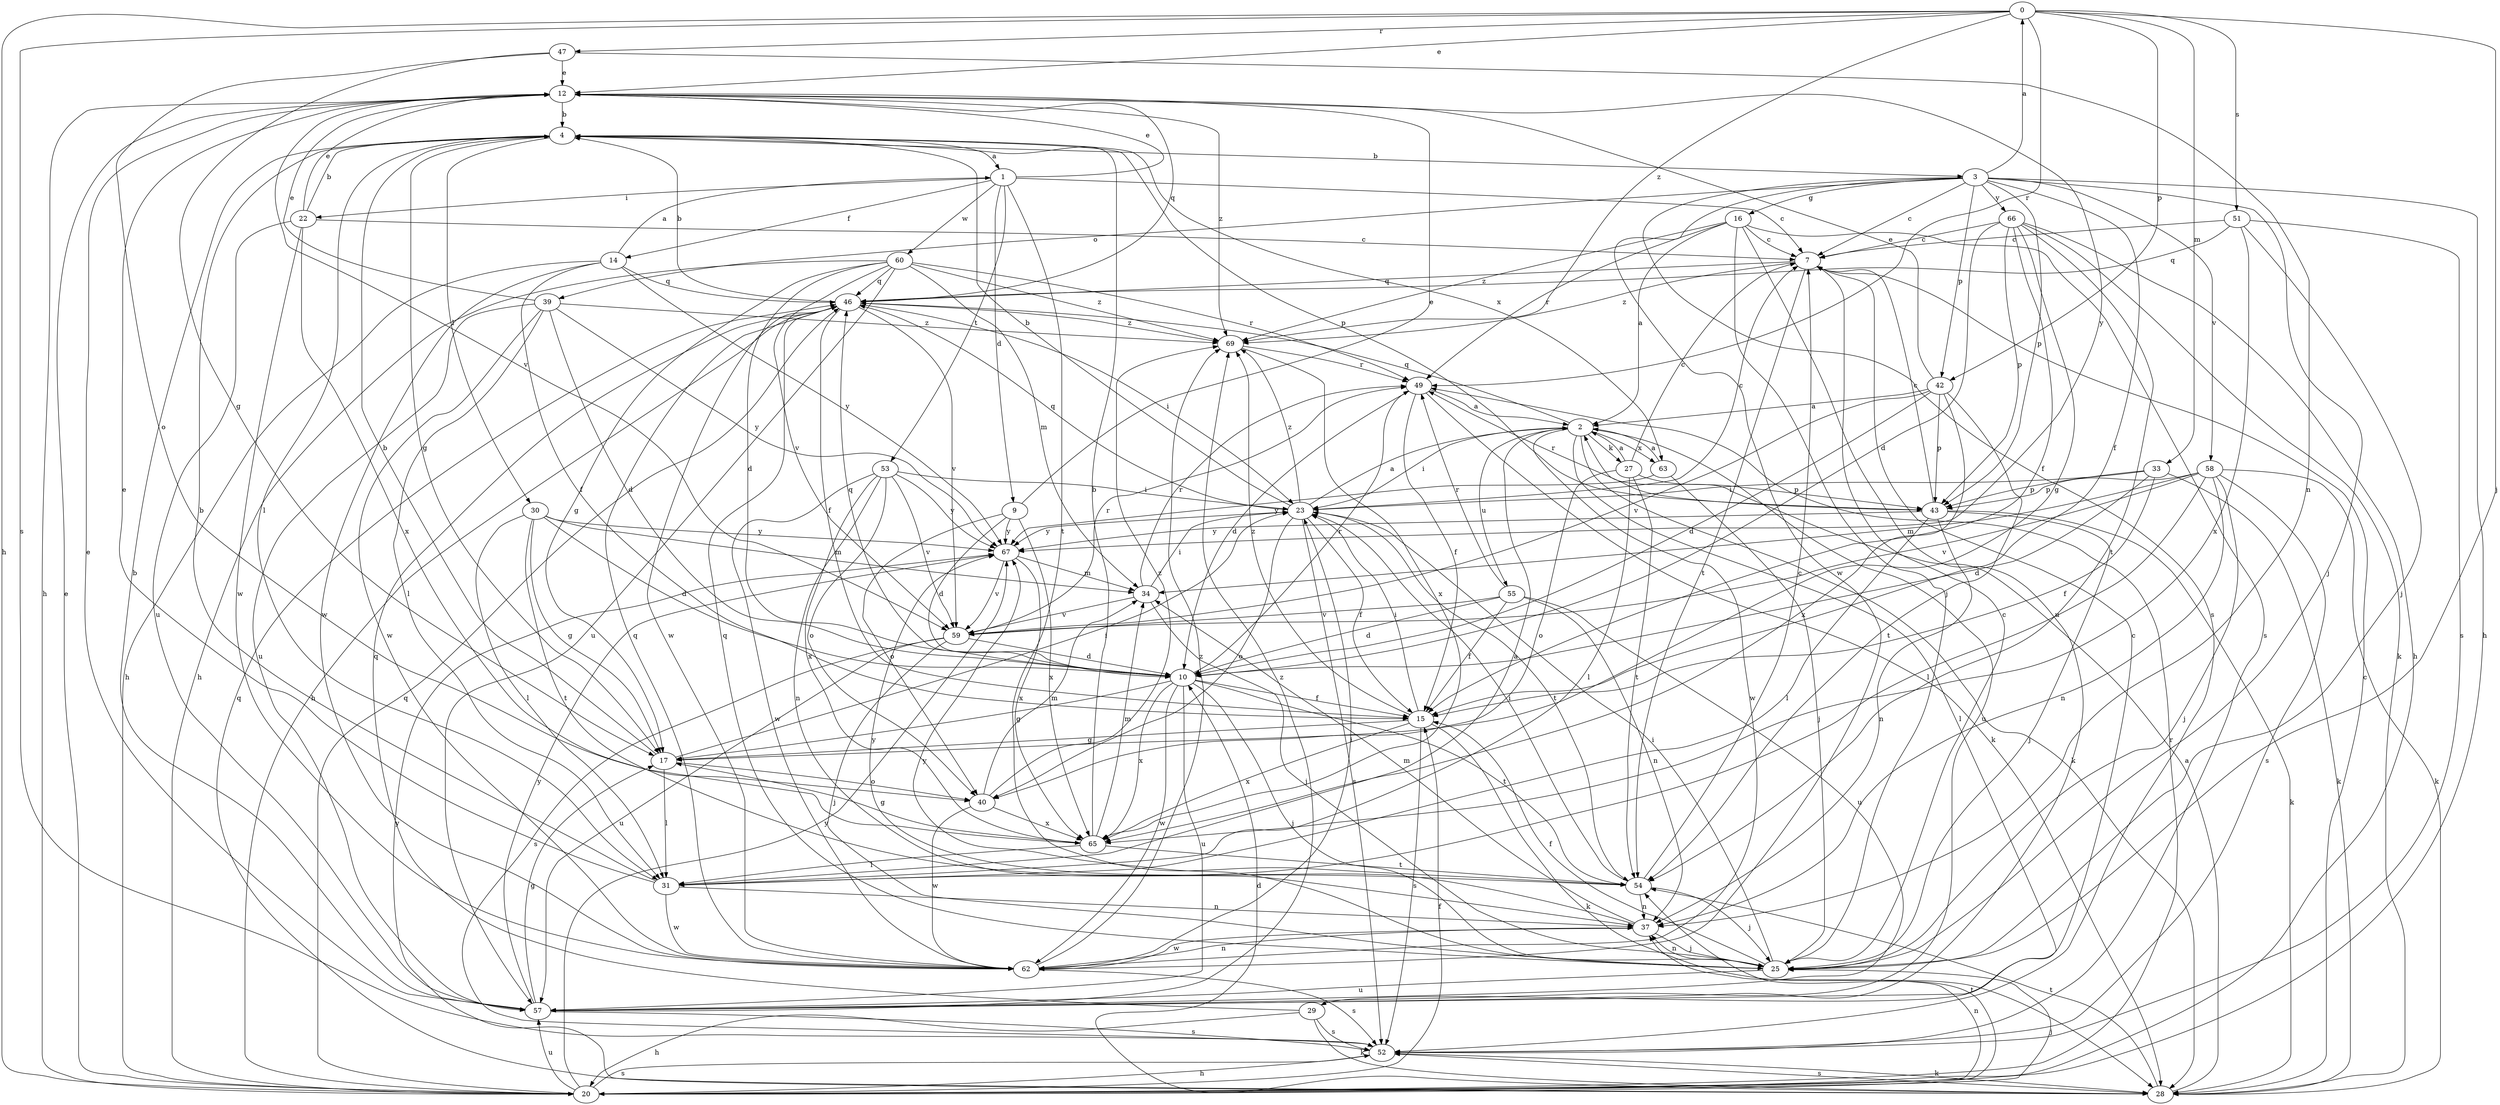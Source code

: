 strict digraph  {
0;
1;
2;
3;
4;
7;
9;
10;
12;
14;
15;
16;
17;
20;
22;
23;
25;
27;
28;
29;
30;
31;
33;
34;
37;
39;
40;
42;
43;
46;
47;
49;
51;
52;
53;
54;
55;
57;
58;
59;
60;
62;
63;
65;
66;
67;
69;
0 -> 12  [label=e];
0 -> 20  [label=h];
0 -> 25  [label=j];
0 -> 33  [label=m];
0 -> 42  [label=p];
0 -> 47  [label=r];
0 -> 49  [label=r];
0 -> 51  [label=s];
0 -> 52  [label=s];
0 -> 69  [label=z];
1 -> 7  [label=c];
1 -> 9  [label=d];
1 -> 12  [label=e];
1 -> 14  [label=f];
1 -> 22  [label=i];
1 -> 53  [label=t];
1 -> 54  [label=t];
1 -> 60  [label=w];
2 -> 23  [label=i];
2 -> 27  [label=k];
2 -> 28  [label=k];
2 -> 29  [label=l];
2 -> 46  [label=q];
2 -> 55  [label=u];
2 -> 57  [label=u];
2 -> 62  [label=w];
2 -> 63  [label=x];
3 -> 0  [label=a];
3 -> 7  [label=c];
3 -> 15  [label=f];
3 -> 16  [label=g];
3 -> 20  [label=h];
3 -> 25  [label=j];
3 -> 39  [label=o];
3 -> 42  [label=p];
3 -> 43  [label=p];
3 -> 52  [label=s];
3 -> 58  [label=v];
3 -> 62  [label=w];
3 -> 66  [label=y];
4 -> 1  [label=a];
4 -> 3  [label=b];
4 -> 17  [label=g];
4 -> 30  [label=l];
4 -> 31  [label=l];
4 -> 43  [label=p];
4 -> 63  [label=x];
7 -> 46  [label=q];
7 -> 54  [label=t];
7 -> 69  [label=z];
9 -> 10  [label=d];
9 -> 12  [label=e];
9 -> 40  [label=o];
9 -> 65  [label=x];
9 -> 67  [label=y];
10 -> 15  [label=f];
10 -> 17  [label=g];
10 -> 25  [label=j];
10 -> 46  [label=q];
10 -> 49  [label=r];
10 -> 54  [label=t];
10 -> 57  [label=u];
10 -> 62  [label=w];
10 -> 65  [label=x];
12 -> 4  [label=b];
12 -> 20  [label=h];
12 -> 46  [label=q];
12 -> 59  [label=v];
12 -> 67  [label=y];
12 -> 69  [label=z];
14 -> 1  [label=a];
14 -> 15  [label=f];
14 -> 20  [label=h];
14 -> 46  [label=q];
14 -> 62  [label=w];
14 -> 67  [label=y];
15 -> 17  [label=g];
15 -> 23  [label=i];
15 -> 28  [label=k];
15 -> 52  [label=s];
15 -> 65  [label=x];
15 -> 69  [label=z];
16 -> 2  [label=a];
16 -> 7  [label=c];
16 -> 25  [label=j];
16 -> 49  [label=r];
16 -> 52  [label=s];
16 -> 57  [label=u];
16 -> 69  [label=z];
17 -> 4  [label=b];
17 -> 23  [label=i];
17 -> 31  [label=l];
17 -> 40  [label=o];
20 -> 12  [label=e];
20 -> 15  [label=f];
20 -> 25  [label=j];
20 -> 37  [label=n];
20 -> 46  [label=q];
20 -> 49  [label=r];
20 -> 52  [label=s];
20 -> 54  [label=t];
20 -> 57  [label=u];
20 -> 67  [label=y];
22 -> 4  [label=b];
22 -> 7  [label=c];
22 -> 12  [label=e];
22 -> 57  [label=u];
22 -> 62  [label=w];
22 -> 65  [label=x];
23 -> 2  [label=a];
23 -> 4  [label=b];
23 -> 7  [label=c];
23 -> 15  [label=f];
23 -> 40  [label=o];
23 -> 46  [label=q];
23 -> 52  [label=s];
23 -> 54  [label=t];
23 -> 67  [label=y];
23 -> 69  [label=z];
25 -> 7  [label=c];
25 -> 15  [label=f];
25 -> 23  [label=i];
25 -> 37  [label=n];
25 -> 46  [label=q];
25 -> 57  [label=u];
25 -> 67  [label=y];
27 -> 2  [label=a];
27 -> 7  [label=c];
27 -> 31  [label=l];
27 -> 40  [label=o];
27 -> 43  [label=p];
27 -> 54  [label=t];
28 -> 2  [label=a];
28 -> 7  [label=c];
28 -> 10  [label=d];
28 -> 46  [label=q];
28 -> 52  [label=s];
28 -> 54  [label=t];
28 -> 67  [label=y];
29 -> 20  [label=h];
29 -> 28  [label=k];
29 -> 46  [label=q];
29 -> 52  [label=s];
30 -> 10  [label=d];
30 -> 17  [label=g];
30 -> 31  [label=l];
30 -> 34  [label=m];
30 -> 54  [label=t];
30 -> 67  [label=y];
31 -> 2  [label=a];
31 -> 4  [label=b];
31 -> 12  [label=e];
31 -> 37  [label=n];
31 -> 62  [label=w];
33 -> 10  [label=d];
33 -> 15  [label=f];
33 -> 23  [label=i];
33 -> 28  [label=k];
33 -> 43  [label=p];
34 -> 23  [label=i];
34 -> 25  [label=j];
34 -> 49  [label=r];
34 -> 59  [label=v];
37 -> 25  [label=j];
37 -> 34  [label=m];
37 -> 62  [label=w];
37 -> 67  [label=y];
39 -> 10  [label=d];
39 -> 12  [label=e];
39 -> 31  [label=l];
39 -> 57  [label=u];
39 -> 62  [label=w];
39 -> 67  [label=y];
39 -> 69  [label=z];
40 -> 34  [label=m];
40 -> 62  [label=w];
40 -> 65  [label=x];
40 -> 69  [label=z];
42 -> 2  [label=a];
42 -> 10  [label=d];
42 -> 12  [label=e];
42 -> 43  [label=p];
42 -> 54  [label=t];
42 -> 59  [label=v];
42 -> 65  [label=x];
43 -> 7  [label=c];
43 -> 25  [label=j];
43 -> 28  [label=k];
43 -> 31  [label=l];
43 -> 37  [label=n];
43 -> 49  [label=r];
43 -> 67  [label=y];
46 -> 4  [label=b];
46 -> 15  [label=f];
46 -> 20  [label=h];
46 -> 23  [label=i];
46 -> 59  [label=v];
46 -> 62  [label=w];
46 -> 69  [label=z];
47 -> 12  [label=e];
47 -> 17  [label=g];
47 -> 37  [label=n];
47 -> 40  [label=o];
49 -> 2  [label=a];
49 -> 10  [label=d];
49 -> 15  [label=f];
49 -> 28  [label=k];
51 -> 7  [label=c];
51 -> 25  [label=j];
51 -> 46  [label=q];
51 -> 52  [label=s];
51 -> 65  [label=x];
52 -> 20  [label=h];
52 -> 28  [label=k];
53 -> 23  [label=i];
53 -> 37  [label=n];
53 -> 40  [label=o];
53 -> 59  [label=v];
53 -> 62  [label=w];
53 -> 65  [label=x];
53 -> 67  [label=y];
54 -> 7  [label=c];
54 -> 23  [label=i];
54 -> 25  [label=j];
54 -> 37  [label=n];
55 -> 10  [label=d];
55 -> 15  [label=f];
55 -> 37  [label=n];
55 -> 49  [label=r];
55 -> 57  [label=u];
55 -> 59  [label=v];
57 -> 4  [label=b];
57 -> 7  [label=c];
57 -> 12  [label=e];
57 -> 17  [label=g];
57 -> 52  [label=s];
57 -> 67  [label=y];
57 -> 69  [label=z];
58 -> 25  [label=j];
58 -> 28  [label=k];
58 -> 31  [label=l];
58 -> 34  [label=m];
58 -> 37  [label=n];
58 -> 43  [label=p];
58 -> 52  [label=s];
58 -> 59  [label=v];
59 -> 10  [label=d];
59 -> 25  [label=j];
59 -> 49  [label=r];
59 -> 52  [label=s];
59 -> 57  [label=u];
60 -> 10  [label=d];
60 -> 17  [label=g];
60 -> 20  [label=h];
60 -> 34  [label=m];
60 -> 46  [label=q];
60 -> 49  [label=r];
60 -> 57  [label=u];
60 -> 59  [label=v];
60 -> 69  [label=z];
62 -> 23  [label=i];
62 -> 37  [label=n];
62 -> 46  [label=q];
62 -> 52  [label=s];
62 -> 69  [label=z];
63 -> 2  [label=a];
63 -> 25  [label=j];
63 -> 67  [label=y];
65 -> 4  [label=b];
65 -> 17  [label=g];
65 -> 31  [label=l];
65 -> 34  [label=m];
65 -> 54  [label=t];
66 -> 7  [label=c];
66 -> 10  [label=d];
66 -> 15  [label=f];
66 -> 17  [label=g];
66 -> 20  [label=h];
66 -> 28  [label=k];
66 -> 43  [label=p];
66 -> 54  [label=t];
67 -> 34  [label=m];
67 -> 59  [label=v];
67 -> 65  [label=x];
69 -> 49  [label=r];
69 -> 65  [label=x];
}
